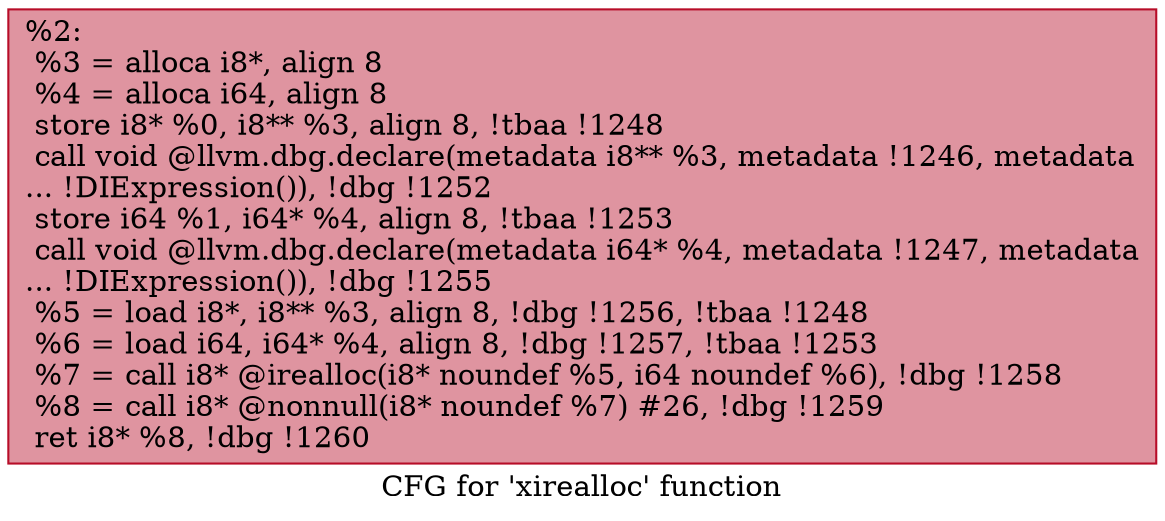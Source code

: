 digraph "CFG for 'xirealloc' function" {
	label="CFG for 'xirealloc' function";

	Node0x13bf8e0 [shape=record,color="#b70d28ff", style=filled, fillcolor="#b70d2870",label="{%2:\l  %3 = alloca i8*, align 8\l  %4 = alloca i64, align 8\l  store i8* %0, i8** %3, align 8, !tbaa !1248\l  call void @llvm.dbg.declare(metadata i8** %3, metadata !1246, metadata\l... !DIExpression()), !dbg !1252\l  store i64 %1, i64* %4, align 8, !tbaa !1253\l  call void @llvm.dbg.declare(metadata i64* %4, metadata !1247, metadata\l... !DIExpression()), !dbg !1255\l  %5 = load i8*, i8** %3, align 8, !dbg !1256, !tbaa !1248\l  %6 = load i64, i64* %4, align 8, !dbg !1257, !tbaa !1253\l  %7 = call i8* @irealloc(i8* noundef %5, i64 noundef %6), !dbg !1258\l  %8 = call i8* @nonnull(i8* noundef %7) #26, !dbg !1259\l  ret i8* %8, !dbg !1260\l}"];
}
